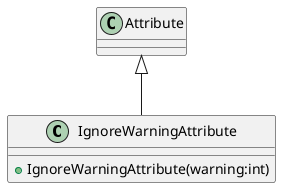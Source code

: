 @startuml
class IgnoreWarningAttribute {
    + IgnoreWarningAttribute(warning:int)
}
Attribute <|-- IgnoreWarningAttribute
@enduml
